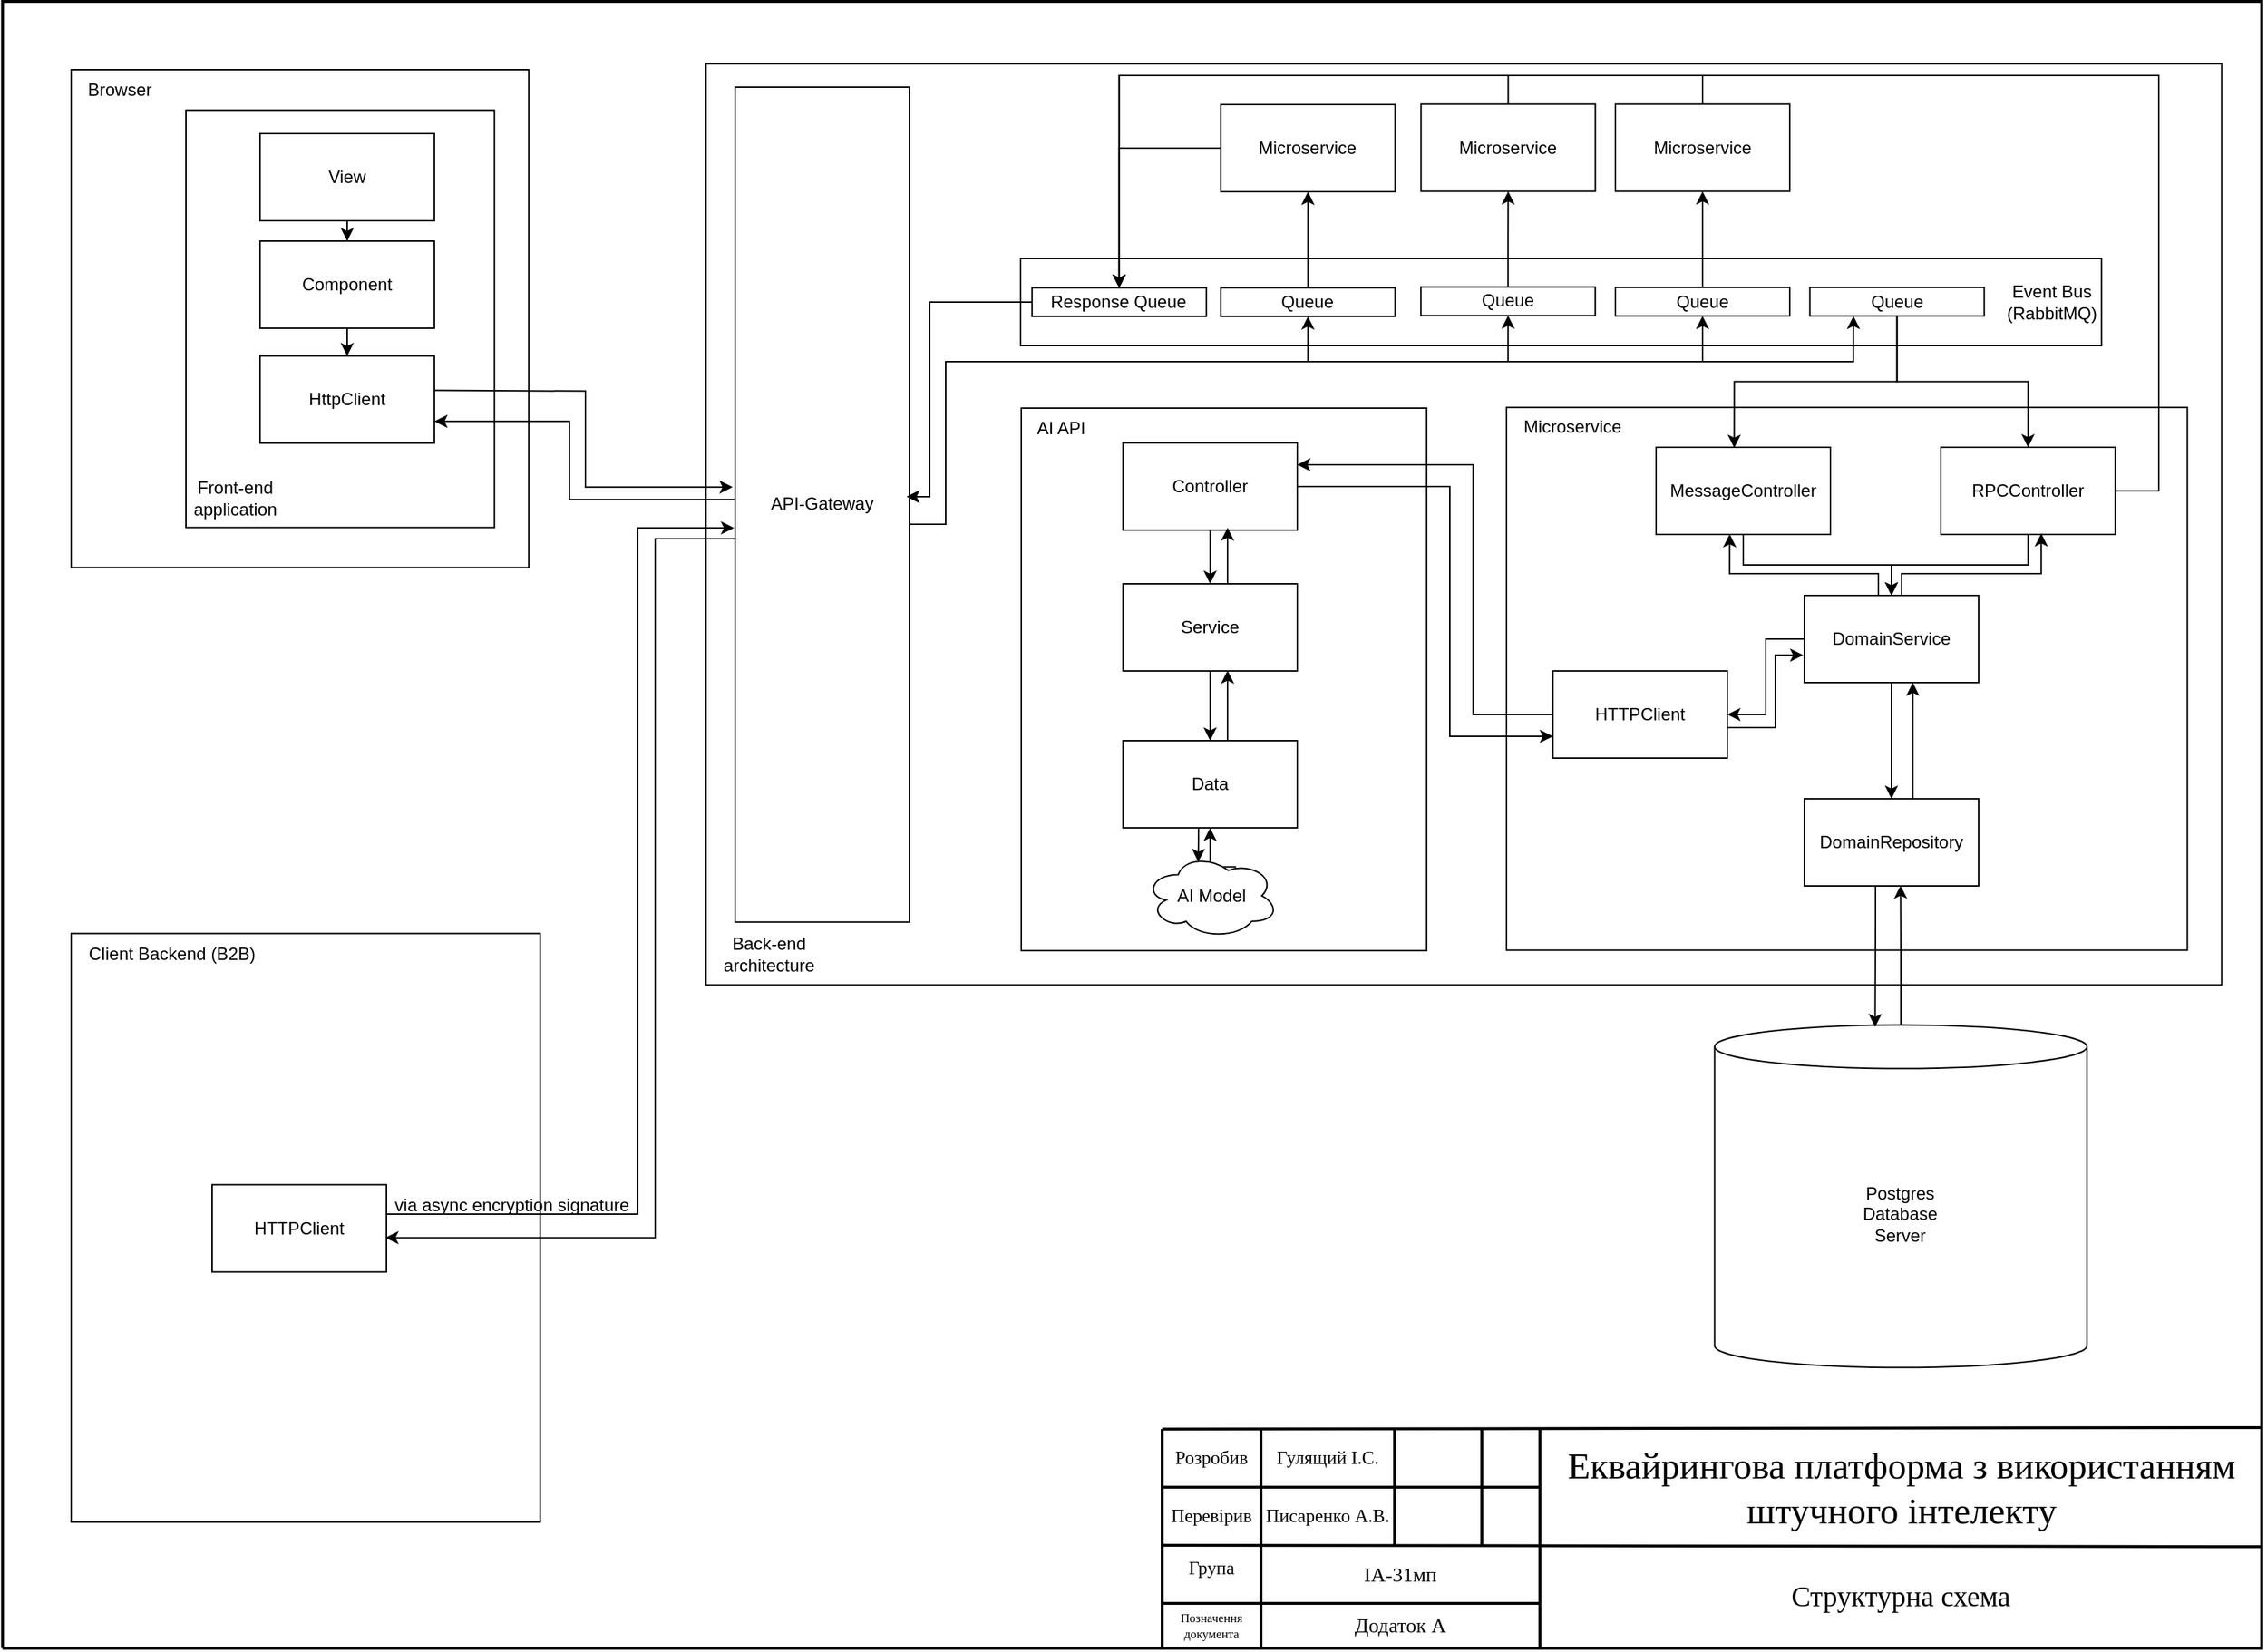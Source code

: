 <mxfile version="24.8.9">
  <diagram name="Горизонтальний" id="47RMHWLgdR8SnZdTCYjl">
    <mxGraphModel dx="323" dy="-981" grid="1" gridSize="3.937" guides="1" tooltips="1" connect="1" arrows="1" fold="1" page="1" pageScale="1" pageWidth="1654" pageHeight="1169" math="0" shadow="0">
      <root>
        <mxCell id="0" />
        <mxCell id="1" parent="0" />
        <mxCell id="io0npdfahB-qyFd6O7Gh-9" value="" style="rounded=0;whiteSpace=wrap;html=1;" vertex="1" parent="1">
          <mxGeometry x="563" y="1228" width="1043.3" height="634.2" as="geometry" />
        </mxCell>
        <mxCell id="io0npdfahB-qyFd6O7Gh-41" value="" style="rounded=0;whiteSpace=wrap;html=1;" vertex="1" parent="1">
          <mxGeometry x="1114" y="1464.56" width="468.67" height="373.7" as="geometry" />
        </mxCell>
        <UserObject label="" tags="Фон" id="aCWiB2YqxUfsmSvsJaBf-1">
          <mxCell style="vsdxID=1;fillColor=none;gradientColor=none;shape=stencil(nZBLDoAgDERP0z3SIyjew0SURgSD+Lu9kMZoXLhwN9O+tukAlrNpJg1SzDH4QW/URgNYgZTkjA4UkwJUgGXng+6DX1zLfmoymdXo17xh5zmRJ6Q42BWCfc2oJfdAr+Yv+AP9Cb7OJ3H/2JG1HNGz/84klThPVCc=);strokeColor=#000000;strokeWidth=2;points=[];labelBackgroundColor=none;rounded=0;html=1;whiteSpace=wrap;" parent="1" vertex="1">
            <mxGeometry x="78.74" y="1185.04" width="1555.12" height="1133.85" as="geometry" />
          </mxCell>
        </UserObject>
        <mxCell id="io0npdfahB-qyFd6O7Gh-11" value="" style="rounded=0;whiteSpace=wrap;html=1;" vertex="1" parent="1">
          <mxGeometry x="779.53" y="1362" width="744.09" height="60" as="geometry" />
        </mxCell>
        <mxCell id="io0npdfahB-qyFd6O7Gh-14" value="&lt;span style=&quot;text-wrap-mode: wrap;&quot;&gt;Event Bus &lt;br&gt;(RabbitMQ)&lt;/span&gt;" style="text;html=1;align=center;verticalAlign=middle;resizable=0;points=[];autosize=1;strokeColor=none;fillColor=none;" vertex="1" parent="1">
          <mxGeometry x="1447.317" y="1369.948" width="82.677" height="43.307" as="geometry" />
        </mxCell>
        <UserObject label="" tags="Фон" id="aCWiB2YqxUfsmSvsJaBf-2">
          <mxCell style="vsdxID=2;edgeStyle=none;startArrow=none;endArrow=none;startSize=5;endSize=5;strokeWidth=2;strokeColor=#000000;spacingTop=0;spacingBottom=0;spacingLeft=0;spacingRight=0;verticalAlign=middle;html=1;labelBackgroundColor=#ffffff;rounded=0;entryX=1;entryY=0.866;entryDx=0;entryDy=0;entryPerimeter=0;" parent="1" edge="1" target="aCWiB2YqxUfsmSvsJaBf-1">
            <mxGeometry relative="1" as="geometry">
              <mxPoint as="offset" />
              <Array as="points" />
              <mxPoint x="877" y="2168" as="sourcePoint" />
              <mxPoint x="1617" y="2168" as="targetPoint" />
            </mxGeometry>
          </mxCell>
        </UserObject>
        <UserObject label="" tags="Фон" id="aCWiB2YqxUfsmSvsJaBf-3">
          <mxCell style="vsdxID=3;fillColor=#FFFFFF;gradientColor=none;shape=stencil(jU9bCoAwDDtN/2eLJ/BxD8HphrrJnK/bu9EPpyD4l7RJSICKRTWzBBSLd3aQu269AioBURslnfYBAVVARWed7J1dTct8bqIyosluMeFgn4gOFGfKahaO2nwKMf+rzMQjNIC7Cq9If+/a4cSTqboA);strokeColor=#000000;strokeWidth=2;points=[];labelBackgroundColor=#ffffff;rounded=0;html=1;whiteSpace=wrap;" parent="1" vertex="1">
            <mxGeometry x="877" y="2168" width="1" height="150.89" as="geometry" />
          </mxCell>
        </UserObject>
        <UserObject label="" tags="Фон" id="aCWiB2YqxUfsmSvsJaBf-4">
          <mxCell style="vsdxID=4;edgeStyle=none;startArrow=none;endArrow=none;startSize=5;endSize=5;strokeWidth=2;strokeColor=#000000;spacingTop=0;spacingBottom=0;spacingLeft=0;spacingRight=0;verticalAlign=middle;html=1;labelBackgroundColor=#ffffff;rounded=0;" parent="1" edge="1">
            <mxGeometry relative="1" as="geometry">
              <mxPoint as="offset" />
              <Array as="points" />
              <mxPoint x="877" y="2248" as="sourcePoint" />
              <mxPoint x="1634" y="2249" as="targetPoint" />
            </mxGeometry>
          </mxCell>
        </UserObject>
        <UserObject label="" tags="Фон" id="aCWiB2YqxUfsmSvsJaBf-5">
          <mxCell style="vsdxID=5;fillColor=#FFFFFF;gradientColor=none;shape=stencil(jU9bCoAwDDtN/2eLJ/BxD8HphrrJnK/bu9EPpyD4l7RJSICKRTWzBBSLd3aQu269AioBURslnfYBAVVARWed7J1dTct8bqIyosluMeFgn4gOFGfKahaO2nwKMf+rzMQjNIC7Cq9If+/a4cSTqboA);strokeColor=#000000;strokeWidth=2;points=[];labelBackgroundColor=#ffffff;rounded=0;html=1;whiteSpace=wrap;" parent="1" vertex="1">
            <mxGeometry x="1137" y="2168" width="1" height="150.89" as="geometry" />
          </mxCell>
        </UserObject>
        <UserObject label="" tags="Фон" id="aCWiB2YqxUfsmSvsJaBf-6">
          <mxCell style="vsdxID=6;fillColor=#FFFFFF;gradientColor=none;shape=stencil(jU9bCoAwDDtN/2eLJ/BxD8HphrrJnK/bu9EPpyD4l7RJSICKRTWzBBSLd3aQu269AioBURslnfYBAVVARWed7J1dTct8bqIyosluMeFgn4gOFGfKahaO2nwKMf+rzMQjNIC7Cq9If+/a4cSTqboA);strokeColor=#000000;strokeWidth=2;points=[];labelBackgroundColor=#ffffff;rounded=0;html=1;whiteSpace=wrap;" parent="1" vertex="1">
            <mxGeometry x="945" y="2168" width="1" height="150.89" as="geometry" />
          </mxCell>
        </UserObject>
        <UserObject label="" tags="Фон" id="aCWiB2YqxUfsmSvsJaBf-7">
          <mxCell style="vsdxID=7;fillColor=#FFFFFF;gradientColor=none;shape=stencil(jU9bCoAwDDtN/2eLJ/BxD8HphrrJnK/bu9EPpyD4l7RJSICKRTWzBBSLd3aQu269AioBURslnfYBAVVARWed7J1dTct8bqIyosluMeFgn4gOFGfKahaO2nwKMf+rzMQjNIC7Cq9If+/a4cSTqboA);strokeColor=#000000;strokeWidth=2;points=[];labelBackgroundColor=#ffffff;rounded=0;html=1;whiteSpace=wrap;" parent="1" vertex="1">
            <mxGeometry x="1037" y="2168" width="1" height="80" as="geometry" />
          </mxCell>
        </UserObject>
        <UserObject label="" tags="Фон" id="aCWiB2YqxUfsmSvsJaBf-8">
          <mxCell style="vsdxID=8;fillColor=#FFFFFF;gradientColor=none;shape=stencil(jU9bCoAwDDtN/2eLJ/BxD8HphrrJnK/bu9EPpyD4l7RJSICKRTWzBBSLd3aQu269AioBURslnfYBAVVARWed7J1dTct8bqIyosluMeFgn4gOFGfKahaO2nwKMf+rzMQjNIC7Cq9If+/a4cSTqboA);strokeColor=#000000;strokeWidth=2;points=[];labelBackgroundColor=#ffffff;rounded=0;html=1;whiteSpace=wrap;" parent="1" vertex="1">
            <mxGeometry x="1097" y="2168" width="1" height="80" as="geometry" />
          </mxCell>
        </UserObject>
        <UserObject label="" tags="Фон" id="aCWiB2YqxUfsmSvsJaBf-9">
          <mxCell style="vsdxID=9;edgeStyle=none;startArrow=none;endArrow=none;startSize=5;endSize=5;strokeWidth=2;strokeColor=#000000;spacingTop=0;spacingBottom=0;spacingLeft=0;spacingRight=0;verticalAlign=middle;html=1;labelBackgroundColor=#ffffff;rounded=0;" parent="1" edge="1">
            <mxGeometry relative="1" as="geometry">
              <mxPoint as="offset" />
              <Array as="points" />
              <mxPoint x="877" y="2208" as="sourcePoint" />
              <mxPoint x="1137" y="2208" as="targetPoint" />
            </mxGeometry>
          </mxCell>
        </UserObject>
        <UserObject label="" tags="Фон" id="aCWiB2YqxUfsmSvsJaBf-10">
          <mxCell style="vsdxID=10;edgeStyle=none;startArrow=none;endArrow=none;startSize=5;endSize=5;strokeWidth=2;strokeColor=#000000;spacingTop=0;spacingBottom=0;spacingLeft=0;spacingRight=0;verticalAlign=middle;html=1;labelBackgroundColor=#ffffff;rounded=0;" parent="1" edge="1">
            <mxGeometry relative="1" as="geometry">
              <mxPoint as="offset" />
              <Array as="points" />
              <mxPoint x="877" y="2288" as="sourcePoint" />
              <mxPoint x="1137" y="2288" as="targetPoint" />
            </mxGeometry>
          </mxCell>
        </UserObject>
        <UserObject label="&lt;div style=&quot;font-size: 1px&quot;&gt;&lt;font style=&quot;font-size:12.7px;font-family:Times New Roman;color:#000000;direction:ltr;letter-spacing:0px;line-height:120%;opacity:1&quot;&gt;Розробив&lt;br/&gt;&lt;/font&gt;&lt;/div&gt;" tags="Фон" id="aCWiB2YqxUfsmSvsJaBf-11">
          <mxCell style="verticalAlign=middle;align=center;overflow=width;vsdxID=11;fillColor=none;gradientColor=none;shape=stencil(nZBLDoAgDERP0z3SIyjew0SURgSD+Lu9kMZoXLhwN9O+tukAlrNpJg1SzDH4QW/URgNYgZTkjA4UkwJUgGXng+6DX1zLfmoymdXo17xh5zmRJ6Q42BWCfc2oJfdAr+Yv+AP9Cb7OJ3H/2JG1HNGz/84klThPVCc=);strokeColor=none;points=[];labelBackgroundColor=none;rounded=0;html=1;whiteSpace=wrap;" parent="1" vertex="1">
            <mxGeometry x="877" y="2168" width="68" height="40" as="geometry" />
          </mxCell>
        </UserObject>
        <UserObject label="&lt;div style=&quot;font-size: 1px&quot;&gt;&lt;font style=&quot;font-size:12.7px;font-family:Times New Roman;color:#000000;direction:ltr;letter-spacing:0px;line-height:120%;opacity:1&quot;&gt;Перевірив&lt;br/&gt;&lt;/font&gt;&lt;/div&gt;" tags="Фон" id="aCWiB2YqxUfsmSvsJaBf-12">
          <mxCell style="verticalAlign=middle;align=center;overflow=width;vsdxID=12;fillColor=none;gradientColor=none;shape=stencil(nZBLDoAgDERP0z3SIyjew0SURgSD+Lu9kMZoXLhwN9O+tukAlrNpJg1SzDH4QW/URgNYgZTkjA4UkwJUgGXng+6DX1zLfmoymdXo17xh5zmRJ6Q42BWCfc2oJfdAr+Yv+AP9Cb7OJ3H/2JG1HNGz/84klThPVCc=);strokeColor=none;points=[];labelBackgroundColor=none;rounded=0;html=1;whiteSpace=wrap;" parent="1" vertex="1">
            <mxGeometry x="877" y="2208" width="68" height="40" as="geometry" />
          </mxCell>
        </UserObject>
        <UserObject label="&lt;div style=&quot;font-size: 1px&quot;&gt;&lt;font style=&quot;font-size:12.7px;font-family:Times New Roman;color:#000000;direction:ltr;letter-spacing:0px;line-height:120%;opacity:1&quot;&gt;Група&lt;br/&gt;&lt;/font&gt;&lt;/div&gt;" tags="Фон" id="aCWiB2YqxUfsmSvsJaBf-13">
          <mxCell style="verticalAlign=middle;align=center;overflow=width;vsdxID=13;fillColor=none;gradientColor=none;shape=stencil(nZBLDoAgDERP0z3SIyjew0SURgSD+Lu9kMZoXLhwN9O+tukAlrNpJg1SzDH4QW/URgNYgZTkjA4UkwJUgGXng+6DX1zLfmoymdXo17xh5zmRJ6Q42BWCfc2oJfdAr+Yv+AP9Cb7OJ3H/2JG1HNGz/84klThPVCc=);strokeColor=none;points=[];labelBackgroundColor=none;rounded=0;html=1;whiteSpace=wrap;" parent="1" vertex="1">
            <mxGeometry x="877" y="2248" width="68" height="31.52" as="geometry" />
          </mxCell>
        </UserObject>
        <UserObject label="&lt;div style=&quot;font-size: 1px&quot;&gt;&lt;font style=&quot;font-size:8.47px;font-family:Times New Roman;color:#000000;direction:ltr;letter-spacing:0px;line-height:120%;opacity:1&quot;&gt;Позначення документа&lt;br/&gt;&lt;/font&gt;&lt;/div&gt;" tags="Фон" id="aCWiB2YqxUfsmSvsJaBf-14">
          <mxCell style="verticalAlign=middle;align=center;overflow=width;vsdxID=14;fillColor=none;gradientColor=none;shape=stencil(nZBLDoAgDERP0z3SIyjew0SURgSD+Lu9kMZoXLhwN9O+tukAlrNpJg1SzDH4QW/URgNYgZTkjA4UkwJUgGXng+6DX1zLfmoymdXo17xh5zmRJ6Q42BWCfc2oJfdAr+Yv+AP9Cb7OJ3H/2JG1HNGz/84klThPVCc=);strokeColor=none;points=[];labelBackgroundColor=none;rounded=0;html=1;whiteSpace=wrap;" parent="1" vertex="1">
            <mxGeometry x="877" y="2288" width="68" height="30.89" as="geometry" />
          </mxCell>
        </UserObject>
        <UserObject label="&lt;div style=&quot;font-size: 1px&quot;&gt;&lt;font style=&quot;font-size: 12.7px; font-family: &amp;quot;Times New Roman&amp;quot;; direction: ltr; letter-spacing: 0px; line-height: 120%; opacity: 1;&quot;&gt;Писаренко А.В.&lt;/font&gt;&lt;/div&gt;" tags="Фон" id="aCWiB2YqxUfsmSvsJaBf-15">
          <mxCell style="verticalAlign=middle;align=center;overflow=width;vsdxID=15;fillColor=none;gradientColor=none;shape=stencil(nZBLDoAgDERP0z3SIyjew0SURgSD+Lu9kMZoXLhwN9O+tukAlrNpJg1SzDH4QW/URgNYgZTkjA4UkwJUgGXng+6DX1zLfmoymdXo17xh5zmRJ6Q42BWCfc2oJfdAr+Yv+AP9Cb7OJ3H/2JG1HNGz/84klThPVCc=);strokeColor=none;points=[];labelBackgroundColor=none;rounded=0;html=1;whiteSpace=wrap;" parent="1" vertex="1">
            <mxGeometry x="945" y="2208" width="92" height="40" as="geometry" />
          </mxCell>
        </UserObject>
        <UserObject label="&lt;div style=&quot;&quot;&gt;&lt;font face=&quot;Times New Roman&quot;&gt;&lt;span style=&quot;font-size: 12.7px;&quot;&gt;Гулящий І.С.&lt;/span&gt;&lt;/font&gt;&lt;/div&gt;" tags="Фон" id="aCWiB2YqxUfsmSvsJaBf-16">
          <mxCell style="verticalAlign=middle;align=center;overflow=width;vsdxID=16;fillColor=none;gradientColor=none;shape=stencil(nZBLDoAgDERP0z3SIyjew0SURgSD+Lu9kMZoXLhwN9O+tukAlrNpJg1SzDH4QW/URgNYgZTkjA4UkwJUgGXng+6DX1zLfmoymdXo17xh5zmRJ6Q42BWCfc2oJfdAr+Yv+AP9Cb7OJ3H/2JG1HNGz/84klThPVCc=);strokeColor=none;points=[];labelBackgroundColor=none;rounded=0;html=1;whiteSpace=wrap;" parent="1" vertex="1">
            <mxGeometry x="945" y="2168" width="92" height="40" as="geometry" />
          </mxCell>
        </UserObject>
        <UserObject label="&lt;div style=&quot;font-size: 1px&quot;&gt;&lt;font style=&quot;font-size: 14.11px; font-family: &amp;quot;Times New Roman&amp;quot;; direction: ltr; letter-spacing: 0px; line-height: 120%; opacity: 1;&quot;&gt;&lt;font style=&quot;letter-spacing: 0px; direction: ltr; line-height: 16.932px; opacity: 1;&quot;&gt;І&lt;/font&gt;&lt;font style=&quot;letter-spacing: 0px; direction: ltr; line-height: 16.932px; opacity: 1;&quot;&gt;А&lt;/font&gt;&lt;font style=&quot;letter-spacing: 0px; direction: ltr; line-height: 16.932px; opacity: 1;&quot;&gt;-3&lt;/font&gt;&lt;font style=&quot;letter-spacing: 0px; direction: ltr; line-height: 16.932px; opacity: 1;&quot;&gt;1&lt;/font&gt;&lt;font style=&quot;letter-spacing: 0px; direction: ltr; line-height: 16.932px; opacity: 1;&quot;&gt;мп&lt;/font&gt;&lt;/font&gt;&lt;/div&gt;" tags="Фон" id="aCWiB2YqxUfsmSvsJaBf-17">
          <mxCell style="verticalAlign=middle;align=center;overflow=width;vsdxID=17;fillColor=none;gradientColor=none;shape=stencil(nZBLDoAgDERP0z3SIyjew0SURgSD+Lu9kMZoXLhwN9O+tukAlrNpJg1SzDH4QW/URgNYgZTkjA4UkwJUgGXng+6DX1zLfmoymdXo17xh5zmRJ6Q42BWCfc2oJfdAr+Yv+AP9Cb7OJ3H/2JG1HNGz/84klThPVCc=);strokeColor=none;points=[];labelBackgroundColor=none;rounded=0;html=1;whiteSpace=wrap;" parent="1" vertex="1">
            <mxGeometry x="945" y="2248" width="192" height="40" as="geometry" />
          </mxCell>
        </UserObject>
        <UserObject label="&lt;div style=&quot;font-size: 1px&quot;&gt;&lt;font style=&quot;font-size: 14.11px; font-family: &amp;quot;Times New Roman&amp;quot;; direction: ltr; letter-spacing: 0px; line-height: 120%; opacity: 1;&quot;&gt;Додаток&lt;/font&gt;&lt;font style=&quot;font-size: 14.11px; font-family: &amp;quot;Times New Roman&amp;quot;; direction: ltr; letter-spacing: 0px; line-height: 120%; opacity: 1;&quot;&gt;&amp;nbsp;А&lt;br&gt;&lt;/font&gt;&lt;/div&gt;" tags="Фон" id="aCWiB2YqxUfsmSvsJaBf-18">
          <mxCell style="verticalAlign=middle;align=center;overflow=width;vsdxID=18;fillColor=none;gradientColor=none;shape=stencil(nZBLDoAgDERP0z3SIyjew0SURgSD+Lu9kMZoXLhwN9O+tukAlrNpJg1SzDH4QW/URgNYgZTkjA4UkwJUgGXng+6DX1zLfmoymdXo17xh5zmRJ6Q42BWCfc2oJfdAr+Yv+AP9Cb7OJ3H/2JG1HNGz/84klThPVCc=);strokeColor=none;points=[];labelBackgroundColor=none;rounded=0;html=1;whiteSpace=wrap;" parent="1" vertex="1">
            <mxGeometry x="944.88" y="2288" width="192.12" height="30.89" as="geometry" />
          </mxCell>
        </UserObject>
        <UserObject label="&lt;div style=&quot;&quot;&gt;&lt;font face=&quot;Times New Roman&quot;&gt;&lt;span style=&quot;font-size: 25.4px;&quot;&gt;Еквайрингова платформа з використанням штучного інтелекту&lt;/span&gt;&lt;/font&gt;&lt;/div&gt;" tags="Фон" id="aCWiB2YqxUfsmSvsJaBf-19">
          <mxCell style="verticalAlign=middle;align=center;overflow=width;vsdxID=19;fillColor=none;gradientColor=none;shape=stencil(nZBLDoAgDERP0z3SIyjew0SURgSD+Lu9kMZoXLhwN9O+tukAlrNpJg1SzDH4QW/URgNYgZTkjA4UkwJUgGXng+6DX1zLfmoymdXo17xh5zmRJ6Q42BWCfc2oJfdAr+Yv+AP9Cb7OJ3H/2JG1HNGz/84klThPVCc=);strokeColor=none;points=[];labelBackgroundColor=none;rounded=0;html=1;whiteSpace=wrap;" parent="1" vertex="1">
            <mxGeometry x="1137.79" y="2168" width="496.07" height="80" as="geometry" />
          </mxCell>
        </UserObject>
        <UserObject label="&lt;div style=&quot;font-size: 1px&quot;&gt;&lt;font style=&quot;font-size: 19.76px; font-family: &amp;quot;Times New Roman&amp;quot;; direction: ltr; letter-spacing: 0px; line-height: 120%; opacity: 1;&quot;&gt;Структурна схема&lt;br&gt;&lt;/font&gt;&lt;/div&gt;" tags="Фон" id="aCWiB2YqxUfsmSvsJaBf-20">
          <mxCell style="verticalAlign=middle;align=center;overflow=width;vsdxID=20;fillColor=none;gradientColor=none;shape=stencil(nZBLDoAgDERP0z3SIyjew0SURgSD+Lu9kMZoXLhwN9O+tukAlrNpJg1SzDH4QW/URgNYgZTkjA4UkwJUgGXng+6DX1zLfmoymdXo17xh5zmRJ6Q42BWCfc2oJfdAr+Yv+AP9Cb7OJ3H/2JG1HNGz/84klThPVCc=);strokeColor=none;points=[];labelBackgroundColor=none;rounded=0;html=1;whiteSpace=wrap;" parent="1" vertex="1">
            <mxGeometry x="1137" y="2248" width="496.86" height="70.89" as="geometry" />
          </mxCell>
        </UserObject>
        <mxCell id="io0npdfahB-qyFd6O7Gh-1" value="" style="rounded=0;whiteSpace=wrap;html=1;" vertex="1" parent="1">
          <mxGeometry x="126" y="1232" width="314.94" height="342.8" as="geometry" />
        </mxCell>
        <mxCell id="io0npdfahB-qyFd6O7Gh-3" value="" style="rounded=0;whiteSpace=wrap;html=1;" vertex="1" parent="1">
          <mxGeometry x="205" y="1259.84" width="212.32" height="287.4" as="geometry" />
        </mxCell>
        <mxCell id="io0npdfahB-qyFd6O7Gh-67" style="edgeStyle=orthogonalEdgeStyle;rounded=0;orthogonalLoop=1;jettySize=auto;html=1;entryX=0.5;entryY=0;entryDx=0;entryDy=0;" edge="1" parent="1" source="io0npdfahB-qyFd6O7Gh-4" target="io0npdfahB-qyFd6O7Gh-5">
          <mxGeometry relative="1" as="geometry" />
        </mxCell>
        <mxCell id="io0npdfahB-qyFd6O7Gh-4" value="View" style="rounded=0;whiteSpace=wrap;html=1;" vertex="1" parent="1">
          <mxGeometry x="256" y="1276" width="120" height="60" as="geometry" />
        </mxCell>
        <mxCell id="io0npdfahB-qyFd6O7Gh-68" value="" style="edgeStyle=orthogonalEdgeStyle;rounded=0;orthogonalLoop=1;jettySize=auto;html=1;" edge="1" parent="1" source="io0npdfahB-qyFd6O7Gh-5" target="io0npdfahB-qyFd6O7Gh-6">
          <mxGeometry relative="1" as="geometry" />
        </mxCell>
        <mxCell id="io0npdfahB-qyFd6O7Gh-5" value="Component" style="rounded=0;whiteSpace=wrap;html=1;" vertex="1" parent="1">
          <mxGeometry x="256" y="1350" width="120" height="60" as="geometry" />
        </mxCell>
        <mxCell id="io0npdfahB-qyFd6O7Gh-6" value="HttpClient" style="rounded=0;whiteSpace=wrap;html=1;" vertex="1" parent="1">
          <mxGeometry x="256" y="1429.13" width="120" height="60" as="geometry" />
        </mxCell>
        <mxCell id="io0npdfahB-qyFd6O7Gh-7" value="Browser" style="text;html=1;align=center;verticalAlign=middle;resizable=0;points=[];autosize=1;strokeColor=none;fillColor=none;" vertex="1" parent="1">
          <mxGeometry x="125.998" y="1232.286" width="66.929" height="27.559" as="geometry" />
        </mxCell>
        <mxCell id="io0npdfahB-qyFd6O7Gh-8" value="Front-end&lt;div&gt;application&lt;/div&gt;" style="text;html=1;align=center;verticalAlign=middle;whiteSpace=wrap;rounded=0;" vertex="1" parent="1">
          <mxGeometry x="208.66" y="1511.81" width="60" height="30" as="geometry" />
        </mxCell>
        <mxCell id="io0npdfahB-qyFd6O7Gh-13" style="edgeStyle=orthogonalEdgeStyle;rounded=0;orthogonalLoop=1;jettySize=auto;html=1;entryX=1;entryY=0.75;entryDx=0;entryDy=0;" edge="1" parent="1" source="io0npdfahB-qyFd6O7Gh-10" target="io0npdfahB-qyFd6O7Gh-6">
          <mxGeometry relative="1" as="geometry">
            <Array as="points">
              <mxPoint x="469" y="1528" />
              <mxPoint x="469" y="1474" />
            </Array>
          </mxGeometry>
        </mxCell>
        <mxCell id="io0npdfahB-qyFd6O7Gh-31" style="edgeStyle=orthogonalEdgeStyle;rounded=0;orthogonalLoop=1;jettySize=auto;html=1;entryX=0.5;entryY=1;entryDx=0;entryDy=0;exitX=1;exitY=0.5;exitDx=0;exitDy=0;" edge="1" parent="1" source="io0npdfahB-qyFd6O7Gh-10" target="io0npdfahB-qyFd6O7Gh-26">
          <mxGeometry relative="1" as="geometry">
            <Array as="points">
              <mxPoint x="728" y="1545" />
              <mxPoint x="728" y="1433" />
              <mxPoint x="1249" y="1433" />
            </Array>
          </mxGeometry>
        </mxCell>
        <mxCell id="io0npdfahB-qyFd6O7Gh-32" style="edgeStyle=orthogonalEdgeStyle;rounded=0;orthogonalLoop=1;jettySize=auto;html=1;entryX=0.5;entryY=1;entryDx=0;entryDy=0;exitX=1;exitY=0.5;exitDx=0;exitDy=0;" edge="1" parent="1" source="io0npdfahB-qyFd6O7Gh-10" target="io0npdfahB-qyFd6O7Gh-25">
          <mxGeometry relative="1" as="geometry">
            <Array as="points">
              <mxPoint x="728" y="1545" />
              <mxPoint x="728" y="1433" />
              <mxPoint x="1115" y="1433" />
            </Array>
          </mxGeometry>
        </mxCell>
        <mxCell id="io0npdfahB-qyFd6O7Gh-33" style="edgeStyle=orthogonalEdgeStyle;rounded=0;orthogonalLoop=1;jettySize=auto;html=1;entryX=0.5;entryY=1;entryDx=0;entryDy=0;exitX=1;exitY=0.5;exitDx=0;exitDy=0;" edge="1" parent="1" source="io0npdfahB-qyFd6O7Gh-10" target="io0npdfahB-qyFd6O7Gh-24">
          <mxGeometry relative="1" as="geometry">
            <Array as="points">
              <mxPoint x="728" y="1545" />
              <mxPoint x="728" y="1433" />
              <mxPoint x="977" y="1433" />
            </Array>
          </mxGeometry>
        </mxCell>
        <mxCell id="io0npdfahB-qyFd6O7Gh-36" style="edgeStyle=orthogonalEdgeStyle;rounded=0;orthogonalLoop=1;jettySize=auto;html=1;entryX=0.25;entryY=1;entryDx=0;entryDy=0;exitX=1;exitY=0.5;exitDx=0;exitDy=0;" edge="1" parent="1" source="io0npdfahB-qyFd6O7Gh-10" target="io0npdfahB-qyFd6O7Gh-35">
          <mxGeometry relative="1" as="geometry">
            <Array as="points">
              <mxPoint x="728" y="1545" />
              <mxPoint x="728" y="1433" />
              <mxPoint x="1353" y="1433" />
            </Array>
          </mxGeometry>
        </mxCell>
        <mxCell id="io0npdfahB-qyFd6O7Gh-10" value="API-Gateway" style="rounded=0;whiteSpace=wrap;html=1;" vertex="1" parent="1">
          <mxGeometry x="583" y="1244" width="120" height="574.89" as="geometry" />
        </mxCell>
        <mxCell id="io0npdfahB-qyFd6O7Gh-12" style="edgeStyle=orthogonalEdgeStyle;rounded=0;orthogonalLoop=1;jettySize=auto;html=1;entryX=-0.014;entryY=0.479;entryDx=0;entryDy=0;entryPerimeter=0;" edge="1" parent="1" target="io0npdfahB-qyFd6O7Gh-10">
          <mxGeometry relative="1" as="geometry">
            <mxPoint x="376" y="1452.75" as="sourcePoint" />
            <mxPoint x="583" y="1524.65" as="targetPoint" />
            <Array as="points" />
          </mxGeometry>
        </mxCell>
        <mxCell id="io0npdfahB-qyFd6O7Gh-37" style="edgeStyle=orthogonalEdgeStyle;rounded=0;orthogonalLoop=1;jettySize=auto;html=1;entryX=0.5;entryY=0;entryDx=0;entryDy=0;" edge="1" parent="1" source="io0npdfahB-qyFd6O7Gh-18" target="io0npdfahB-qyFd6O7Gh-34">
          <mxGeometry relative="1" as="geometry" />
        </mxCell>
        <mxCell id="io0npdfahB-qyFd6O7Gh-18" value="Microservice" style="rounded=0;whiteSpace=wrap;html=1;" vertex="1" parent="1">
          <mxGeometry x="917.32" y="1256" width="120" height="60" as="geometry" />
        </mxCell>
        <mxCell id="io0npdfahB-qyFd6O7Gh-38" style="edgeStyle=orthogonalEdgeStyle;rounded=0;orthogonalLoop=1;jettySize=auto;html=1;entryX=0.5;entryY=0;entryDx=0;entryDy=0;" edge="1" parent="1" source="io0npdfahB-qyFd6O7Gh-19" target="io0npdfahB-qyFd6O7Gh-34">
          <mxGeometry relative="1" as="geometry">
            <Array as="points">
              <mxPoint x="1115" y="1236" />
              <mxPoint x="847" y="1236" />
            </Array>
          </mxGeometry>
        </mxCell>
        <mxCell id="io0npdfahB-qyFd6O7Gh-19" value="Microservice" style="rounded=0;whiteSpace=wrap;html=1;" vertex="1" parent="1">
          <mxGeometry x="1055.177" y="1255.717" width="120" height="60" as="geometry" />
        </mxCell>
        <mxCell id="io0npdfahB-qyFd6O7Gh-39" style="edgeStyle=orthogonalEdgeStyle;rounded=0;orthogonalLoop=1;jettySize=auto;html=1;entryX=0.5;entryY=0;entryDx=0;entryDy=0;" edge="1" parent="1" source="io0npdfahB-qyFd6O7Gh-20" target="io0npdfahB-qyFd6O7Gh-34">
          <mxGeometry relative="1" as="geometry">
            <Array as="points">
              <mxPoint x="1249" y="1236" />
              <mxPoint x="847" y="1236" />
            </Array>
          </mxGeometry>
        </mxCell>
        <mxCell id="io0npdfahB-qyFd6O7Gh-20" value="Microservice" style="rounded=0;whiteSpace=wrap;html=1;" vertex="1" parent="1">
          <mxGeometry x="1188.974" y="1255.714" width="120" height="60" as="geometry" />
        </mxCell>
        <mxCell id="io0npdfahB-qyFd6O7Gh-28" style="edgeStyle=orthogonalEdgeStyle;rounded=0;orthogonalLoop=1;jettySize=auto;html=1;entryX=0.5;entryY=1;entryDx=0;entryDy=0;" edge="1" parent="1" source="io0npdfahB-qyFd6O7Gh-24" target="io0npdfahB-qyFd6O7Gh-18">
          <mxGeometry relative="1" as="geometry" />
        </mxCell>
        <mxCell id="io0npdfahB-qyFd6O7Gh-24" value="Queue" style="rounded=0;whiteSpace=wrap;html=1;" vertex="1" parent="1">
          <mxGeometry x="917.32" y="1382.16" width="120" height="19.68" as="geometry" />
        </mxCell>
        <mxCell id="io0npdfahB-qyFd6O7Gh-29" style="edgeStyle=orthogonalEdgeStyle;rounded=0;orthogonalLoop=1;jettySize=auto;html=1;entryX=0.5;entryY=1;entryDx=0;entryDy=0;" edge="1" parent="1" source="io0npdfahB-qyFd6O7Gh-25" target="io0npdfahB-qyFd6O7Gh-19">
          <mxGeometry relative="1" as="geometry" />
        </mxCell>
        <mxCell id="io0npdfahB-qyFd6O7Gh-25" value="Queue" style="rounded=0;whiteSpace=wrap;html=1;" vertex="1" parent="1">
          <mxGeometry x="1055.117" y="1381.607" width="120" height="19.68" as="geometry" />
        </mxCell>
        <mxCell id="io0npdfahB-qyFd6O7Gh-30" style="edgeStyle=orthogonalEdgeStyle;rounded=0;orthogonalLoop=1;jettySize=auto;html=1;entryX=0.5;entryY=1;entryDx=0;entryDy=0;" edge="1" parent="1" source="io0npdfahB-qyFd6O7Gh-26" target="io0npdfahB-qyFd6O7Gh-20">
          <mxGeometry relative="1" as="geometry" />
        </mxCell>
        <mxCell id="io0npdfahB-qyFd6O7Gh-26" value="Queue" style="rounded=0;whiteSpace=wrap;html=1;" vertex="1" parent="1">
          <mxGeometry x="1188.974" y="1381.884" width="120" height="19.68" as="geometry" />
        </mxCell>
        <mxCell id="io0npdfahB-qyFd6O7Gh-34" value="Response Queue" style="rounded=0;whiteSpace=wrap;html=1;" vertex="1" parent="1">
          <mxGeometry x="787.397" y="1382.157" width="120" height="19.68" as="geometry" />
        </mxCell>
        <mxCell id="io0npdfahB-qyFd6O7Gh-48" style="edgeStyle=orthogonalEdgeStyle;rounded=0;orthogonalLoop=1;jettySize=auto;html=1;entryX=0.5;entryY=0;entryDx=0;entryDy=0;" edge="1" parent="1" source="io0npdfahB-qyFd6O7Gh-35" target="io0npdfahB-qyFd6O7Gh-47">
          <mxGeometry relative="1" as="geometry" />
        </mxCell>
        <mxCell id="io0npdfahB-qyFd6O7Gh-35" value="Queue" style="rounded=0;whiteSpace=wrap;html=1;" vertex="1" parent="1">
          <mxGeometry x="1322.831" y="1381.891" width="120" height="19.68" as="geometry" />
        </mxCell>
        <mxCell id="io0npdfahB-qyFd6O7Gh-40" style="edgeStyle=orthogonalEdgeStyle;rounded=0;orthogonalLoop=1;jettySize=auto;html=1;" edge="1" parent="1" source="io0npdfahB-qyFd6O7Gh-34">
          <mxGeometry relative="1" as="geometry">
            <mxPoint x="701" y="1526" as="targetPoint" />
            <Array as="points">
              <mxPoint x="717" y="1392" />
              <mxPoint x="717" y="1526" />
            </Array>
          </mxGeometry>
        </mxCell>
        <mxCell id="io0npdfahB-qyFd6O7Gh-42" value="Microservice" style="text;html=1;align=center;verticalAlign=middle;resizable=0;points=[];autosize=1;strokeColor=none;fillColor=none;" vertex="1" parent="1">
          <mxGeometry x="1113.995" y="1464.563" width="90.551" height="27.559" as="geometry" />
        </mxCell>
        <mxCell id="io0npdfahB-qyFd6O7Gh-43" style="edgeStyle=orthogonalEdgeStyle;rounded=0;orthogonalLoop=1;jettySize=auto;html=1;entryX=0.448;entryY=0.006;entryDx=0;entryDy=0;entryPerimeter=0;" edge="1" parent="1" source="io0npdfahB-qyFd6O7Gh-35" target="io0npdfahB-qyFd6O7Gh-46">
          <mxGeometry relative="1" as="geometry" />
        </mxCell>
        <mxCell id="io0npdfahB-qyFd6O7Gh-45" value="Postgres&lt;br&gt;Database&lt;br&gt;Server" style="shape=cylinder3;whiteSpace=wrap;html=1;boundedLbl=1;backgroundOutline=1;size=15;" vertex="1" parent="1">
          <mxGeometry x="1257.28" y="1889.76" width="256.31" height="235.85" as="geometry" />
        </mxCell>
        <mxCell id="io0npdfahB-qyFd6O7Gh-51" style="edgeStyle=orthogonalEdgeStyle;rounded=0;orthogonalLoop=1;jettySize=auto;html=1;entryX=0.5;entryY=0;entryDx=0;entryDy=0;" edge="1" parent="1" source="io0npdfahB-qyFd6O7Gh-46" target="io0npdfahB-qyFd6O7Gh-49">
          <mxGeometry relative="1" as="geometry" />
        </mxCell>
        <mxCell id="io0npdfahB-qyFd6O7Gh-46" value="MessageController" style="rounded=0;whiteSpace=wrap;html=1;" vertex="1" parent="1">
          <mxGeometry x="1217" y="1492" width="120" height="60" as="geometry" />
        </mxCell>
        <mxCell id="io0npdfahB-qyFd6O7Gh-52" style="edgeStyle=orthogonalEdgeStyle;rounded=0;orthogonalLoop=1;jettySize=auto;html=1;entryX=0.5;entryY=0;entryDx=0;entryDy=0;" edge="1" parent="1" source="io0npdfahB-qyFd6O7Gh-47" target="io0npdfahB-qyFd6O7Gh-49">
          <mxGeometry relative="1" as="geometry" />
        </mxCell>
        <mxCell id="io0npdfahB-qyFd6O7Gh-63" style="edgeStyle=orthogonalEdgeStyle;rounded=0;orthogonalLoop=1;jettySize=auto;html=1;entryX=0.5;entryY=0;entryDx=0;entryDy=0;" edge="1" parent="1" source="io0npdfahB-qyFd6O7Gh-47" target="io0npdfahB-qyFd6O7Gh-34">
          <mxGeometry relative="1" as="geometry">
            <Array as="points">
              <mxPoint x="1563" y="1522" />
              <mxPoint x="1563" y="1236" />
              <mxPoint x="847" y="1236" />
            </Array>
          </mxGeometry>
        </mxCell>
        <mxCell id="io0npdfahB-qyFd6O7Gh-47" value="RPCController" style="rounded=0;whiteSpace=wrap;html=1;" vertex="1" parent="1">
          <mxGeometry x="1413" y="1492" width="120" height="60" as="geometry" />
        </mxCell>
        <mxCell id="io0npdfahB-qyFd6O7Gh-54" value="" style="edgeStyle=orthogonalEdgeStyle;rounded=0;orthogonalLoop=1;jettySize=auto;html=1;" edge="1" parent="1" source="io0npdfahB-qyFd6O7Gh-49" target="io0npdfahB-qyFd6O7Gh-53">
          <mxGeometry relative="1" as="geometry" />
        </mxCell>
        <mxCell id="io0npdfahB-qyFd6O7Gh-55" style="edgeStyle=orthogonalEdgeStyle;rounded=0;orthogonalLoop=1;jettySize=auto;html=1;entryX=1;entryY=0.5;entryDx=0;entryDy=0;" edge="1" parent="1" source="io0npdfahB-qyFd6O7Gh-49" target="io0npdfahB-qyFd6O7Gh-50">
          <mxGeometry relative="1" as="geometry" />
        </mxCell>
        <mxCell id="io0npdfahB-qyFd6O7Gh-49" value="DomainService" style="rounded=0;whiteSpace=wrap;html=1;" vertex="1" parent="1">
          <mxGeometry x="1319" y="1594" width="120" height="60" as="geometry" />
        </mxCell>
        <mxCell id="io0npdfahB-qyFd6O7Gh-50" value="HTTPClient" style="rounded=0;whiteSpace=wrap;html=1;" vertex="1" parent="1">
          <mxGeometry x="1146" y="1646" width="120" height="60" as="geometry" />
        </mxCell>
        <mxCell id="io0npdfahB-qyFd6O7Gh-57" style="edgeStyle=orthogonalEdgeStyle;rounded=0;orthogonalLoop=1;jettySize=auto;html=1;entryX=0.75;entryY=1;entryDx=0;entryDy=0;" edge="1" parent="1">
          <mxGeometry relative="1" as="geometry">
            <mxPoint x="1393.7" y="1734" as="sourcePoint" />
            <mxPoint x="1393.7" y="1654" as="targetPoint" />
            <Array as="points">
              <mxPoint x="1393.7" y="1713" />
              <mxPoint x="1393.7" y="1713" />
            </Array>
          </mxGeometry>
        </mxCell>
        <mxCell id="io0npdfahB-qyFd6O7Gh-53" value="DomainRepository" style="whiteSpace=wrap;html=1;rounded=0;" vertex="1" parent="1">
          <mxGeometry x="1319" y="1734" width="120" height="60" as="geometry" />
        </mxCell>
        <mxCell id="io0npdfahB-qyFd6O7Gh-58" style="edgeStyle=orthogonalEdgeStyle;rounded=0;orthogonalLoop=1;jettySize=auto;html=1;entryX=0.576;entryY=0.987;entryDx=0;entryDy=0;entryPerimeter=0;" edge="1" parent="1" source="io0npdfahB-qyFd6O7Gh-49" target="io0npdfahB-qyFd6O7Gh-47">
          <mxGeometry relative="1" as="geometry">
            <Array as="points">
              <mxPoint x="1386" y="1579" />
              <mxPoint x="1482" y="1579" />
            </Array>
          </mxGeometry>
        </mxCell>
        <mxCell id="io0npdfahB-qyFd6O7Gh-59" style="edgeStyle=orthogonalEdgeStyle;rounded=0;orthogonalLoop=1;jettySize=auto;html=1;entryX=0.422;entryY=0.996;entryDx=0;entryDy=0;entryPerimeter=0;" edge="1" parent="1" source="io0npdfahB-qyFd6O7Gh-49" target="io0npdfahB-qyFd6O7Gh-46">
          <mxGeometry relative="1" as="geometry">
            <Array as="points">
              <mxPoint x="1370" y="1579" />
              <mxPoint x="1268" y="1579" />
            </Array>
          </mxGeometry>
        </mxCell>
        <mxCell id="io0npdfahB-qyFd6O7Gh-60" style="edgeStyle=orthogonalEdgeStyle;rounded=0;orthogonalLoop=1;jettySize=auto;html=1;entryX=-0.006;entryY=0.685;entryDx=0;entryDy=0;entryPerimeter=0;" edge="1" parent="1" source="io0npdfahB-qyFd6O7Gh-50" target="io0npdfahB-qyFd6O7Gh-49">
          <mxGeometry relative="1" as="geometry">
            <Array as="points">
              <mxPoint x="1299" y="1685" />
              <mxPoint x="1299" y="1635" />
            </Array>
          </mxGeometry>
        </mxCell>
        <mxCell id="io0npdfahB-qyFd6O7Gh-64" style="edgeStyle=orthogonalEdgeStyle;rounded=0;orthogonalLoop=1;jettySize=auto;html=1;entryX=0.431;entryY=0.006;entryDx=0;entryDy=0;entryPerimeter=0;" edge="1" parent="1" source="io0npdfahB-qyFd6O7Gh-53" target="io0npdfahB-qyFd6O7Gh-45">
          <mxGeometry relative="1" as="geometry">
            <Array as="points">
              <mxPoint x="1368" y="1819" />
              <mxPoint x="1368" y="1819" />
            </Array>
          </mxGeometry>
        </mxCell>
        <mxCell id="io0npdfahB-qyFd6O7Gh-65" style="edgeStyle=orthogonalEdgeStyle;rounded=0;orthogonalLoop=1;jettySize=auto;html=1;entryX=0.552;entryY=0.995;entryDx=0;entryDy=0;entryPerimeter=0;" edge="1" parent="1" source="io0npdfahB-qyFd6O7Gh-45" target="io0npdfahB-qyFd6O7Gh-53">
          <mxGeometry relative="1" as="geometry" />
        </mxCell>
        <mxCell id="io0npdfahB-qyFd6O7Gh-69" value="Back-end&lt;div&gt;architecture&lt;/div&gt;" style="text;html=1;align=center;verticalAlign=middle;resizable=0;points=[];autosize=1;strokeColor=none;fillColor=none;" vertex="1" parent="1">
          <mxGeometry x="562.996" y="1818.896" width="86.614" height="43.307" as="geometry" />
        </mxCell>
        <mxCell id="io0npdfahB-qyFd6O7Gh-70" value="" style="rounded=0;whiteSpace=wrap;html=1;" vertex="1" parent="1">
          <mxGeometry x="780" y="1465" width="279.05" height="373.58" as="geometry" />
        </mxCell>
        <mxCell id="io0npdfahB-qyFd6O7Gh-71" value="AI API" style="text;html=1;align=center;verticalAlign=middle;resizable=0;points=[];autosize=1;strokeColor=none;fillColor=none;" vertex="1" parent="1">
          <mxGeometry x="779.533" y="1465.001" width="55.118" height="27.559" as="geometry" />
        </mxCell>
        <mxCell id="io0npdfahB-qyFd6O7Gh-76" style="edgeStyle=orthogonalEdgeStyle;rounded=0;orthogonalLoop=1;jettySize=auto;html=1;entryX=0;entryY=0.75;entryDx=0;entryDy=0;" edge="1" parent="1" source="io0npdfahB-qyFd6O7Gh-72" target="io0npdfahB-qyFd6O7Gh-50">
          <mxGeometry relative="1" as="geometry">
            <Array as="points">
              <mxPoint x="1075" y="1519" />
              <mxPoint x="1075" y="1691" />
            </Array>
          </mxGeometry>
        </mxCell>
        <mxCell id="io0npdfahB-qyFd6O7Gh-77" style="edgeStyle=orthogonalEdgeStyle;rounded=0;orthogonalLoop=1;jettySize=auto;html=1;entryX=0.5;entryY=0;entryDx=0;entryDy=0;" edge="1" parent="1" source="io0npdfahB-qyFd6O7Gh-72" target="io0npdfahB-qyFd6O7Gh-73">
          <mxGeometry relative="1" as="geometry" />
        </mxCell>
        <mxCell id="io0npdfahB-qyFd6O7Gh-72" value="Controller" style="rounded=0;whiteSpace=wrap;html=1;" vertex="1" parent="1">
          <mxGeometry x="850" y="1489" width="120" height="60" as="geometry" />
        </mxCell>
        <mxCell id="io0npdfahB-qyFd6O7Gh-79" style="edgeStyle=orthogonalEdgeStyle;rounded=0;orthogonalLoop=1;jettySize=auto;html=1;entryX=0.5;entryY=0;entryDx=0;entryDy=0;" edge="1" parent="1" source="io0npdfahB-qyFd6O7Gh-73" target="io0npdfahB-qyFd6O7Gh-74">
          <mxGeometry relative="1" as="geometry" />
        </mxCell>
        <mxCell id="io0npdfahB-qyFd6O7Gh-73" value="Service" style="whiteSpace=wrap;html=1;" vertex="1" parent="1">
          <mxGeometry x="850.003" y="1586.002" width="120" height="60" as="geometry" />
        </mxCell>
        <mxCell id="io0npdfahB-qyFd6O7Gh-74" value="Data" style="whiteSpace=wrap;html=1;" vertex="1" parent="1">
          <mxGeometry x="849.995" y="1693.997" width="120" height="60" as="geometry" />
        </mxCell>
        <mxCell id="io0npdfahB-qyFd6O7Gh-75" style="edgeStyle=orthogonalEdgeStyle;rounded=0;orthogonalLoop=1;jettySize=auto;html=1;entryX=1;entryY=0.25;entryDx=0;entryDy=0;" edge="1" parent="1" source="io0npdfahB-qyFd6O7Gh-50" target="io0npdfahB-qyFd6O7Gh-72">
          <mxGeometry relative="1" as="geometry">
            <Array as="points">
              <mxPoint x="1091" y="1676" />
              <mxPoint x="1091" y="1504" />
            </Array>
          </mxGeometry>
        </mxCell>
        <mxCell id="io0npdfahB-qyFd6O7Gh-78" style="edgeStyle=orthogonalEdgeStyle;rounded=0;orthogonalLoop=1;jettySize=auto;html=1;entryX=0.6;entryY=0.972;entryDx=0;entryDy=0;entryPerimeter=0;" edge="1" parent="1" source="io0npdfahB-qyFd6O7Gh-73" target="io0npdfahB-qyFd6O7Gh-72">
          <mxGeometry relative="1" as="geometry">
            <Array as="points">
              <mxPoint x="922" y="1575" />
              <mxPoint x="922" y="1575" />
            </Array>
          </mxGeometry>
        </mxCell>
        <mxCell id="io0npdfahB-qyFd6O7Gh-80" style="edgeStyle=orthogonalEdgeStyle;rounded=0;orthogonalLoop=1;jettySize=auto;html=1;entryX=0.6;entryY=0.994;entryDx=0;entryDy=0;entryPerimeter=0;" edge="1" parent="1" source="io0npdfahB-qyFd6O7Gh-74" target="io0npdfahB-qyFd6O7Gh-73">
          <mxGeometry relative="1" as="geometry">
            <Array as="points">
              <mxPoint x="922" y="1681" />
              <mxPoint x="922" y="1681" />
            </Array>
          </mxGeometry>
        </mxCell>
        <mxCell id="io0npdfahB-qyFd6O7Gh-85" style="edgeStyle=orthogonalEdgeStyle;rounded=0;orthogonalLoop=1;jettySize=auto;html=1;entryX=0.5;entryY=1;entryDx=0;entryDy=0;exitX=0.683;exitY=0.157;exitDx=0;exitDy=0;exitPerimeter=0;" edge="1" parent="1" source="io0npdfahB-qyFd6O7Gh-81" target="io0npdfahB-qyFd6O7Gh-74">
          <mxGeometry relative="1" as="geometry">
            <Array as="points">
              <mxPoint x="910" y="1781" />
            </Array>
          </mxGeometry>
        </mxCell>
        <mxCell id="io0npdfahB-qyFd6O7Gh-81" value="AI Model" style="ellipse;shape=cloud;whiteSpace=wrap;html=1;" vertex="1" parent="1">
          <mxGeometry x="864.95" y="1771.65" width="92.11" height="58.41" as="geometry" />
        </mxCell>
        <mxCell id="io0npdfahB-qyFd6O7Gh-82" style="edgeStyle=orthogonalEdgeStyle;rounded=0;orthogonalLoop=1;jettySize=auto;html=1;entryX=0.4;entryY=0.1;entryDx=0;entryDy=0;entryPerimeter=0;" edge="1" parent="1" source="io0npdfahB-qyFd6O7Gh-74" target="io0npdfahB-qyFd6O7Gh-81">
          <mxGeometry relative="1" as="geometry">
            <Array as="points">
              <mxPoint x="902" y="1764" />
              <mxPoint x="902" y="1764" />
            </Array>
          </mxGeometry>
        </mxCell>
        <mxCell id="io0npdfahB-qyFd6O7Gh-86" value="" style="rounded=0;whiteSpace=wrap;html=1;" vertex="1" parent="1">
          <mxGeometry x="126.01" y="1826.77" width="322.82" height="405.27" as="geometry" />
        </mxCell>
        <mxCell id="io0npdfahB-qyFd6O7Gh-87" value="Client Backend (B2B)" style="text;html=1;align=center;verticalAlign=middle;resizable=0;points=[];autosize=1;strokeColor=none;fillColor=none;" vertex="1" parent="1">
          <mxGeometry x="126.003" y="1826.767" width="137.795" height="27.559" as="geometry" />
        </mxCell>
        <mxCell id="io0npdfahB-qyFd6O7Gh-88" value="HTTPClient" style="rounded=0;whiteSpace=wrap;html=1;" vertex="1" parent="1">
          <mxGeometry x="223.01" y="1999.77" width="120" height="60" as="geometry" />
        </mxCell>
        <mxCell id="io0npdfahB-qyFd6O7Gh-89" style="edgeStyle=orthogonalEdgeStyle;rounded=0;orthogonalLoop=1;jettySize=auto;html=1;entryX=-0.006;entryY=0.528;entryDx=0;entryDy=0;entryPerimeter=0;exitX=1;exitY=0.25;exitDx=0;exitDy=0;" edge="1" parent="1" source="io0npdfahB-qyFd6O7Gh-88" target="io0npdfahB-qyFd6O7Gh-10">
          <mxGeometry relative="1" as="geometry">
            <Array as="points">
              <mxPoint x="343" y="2020" />
              <mxPoint x="516" y="2020" />
              <mxPoint x="516" y="1548" />
            </Array>
          </mxGeometry>
        </mxCell>
        <mxCell id="io0npdfahB-qyFd6O7Gh-90" style="edgeStyle=orthogonalEdgeStyle;rounded=0;orthogonalLoop=1;jettySize=auto;html=1;entryX=0.994;entryY=0.607;entryDx=0;entryDy=0;entryPerimeter=0;" edge="1" parent="1" source="io0npdfahB-qyFd6O7Gh-10" target="io0npdfahB-qyFd6O7Gh-88">
          <mxGeometry relative="1" as="geometry">
            <Array as="points">
              <mxPoint x="528" y="1555" />
              <mxPoint x="528" y="2036" />
            </Array>
          </mxGeometry>
        </mxCell>
        <mxCell id="io0npdfahB-qyFd6O7Gh-91" value="via async encryption signature" style="text;html=1;align=center;verticalAlign=middle;resizable=0;points=[];autosize=1;strokeColor=none;fillColor=none;" vertex="1" parent="1">
          <mxGeometry x="338.581" y="1999.766" width="181.102" height="27.559" as="geometry" />
        </mxCell>
      </root>
    </mxGraphModel>
  </diagram>
</mxfile>
